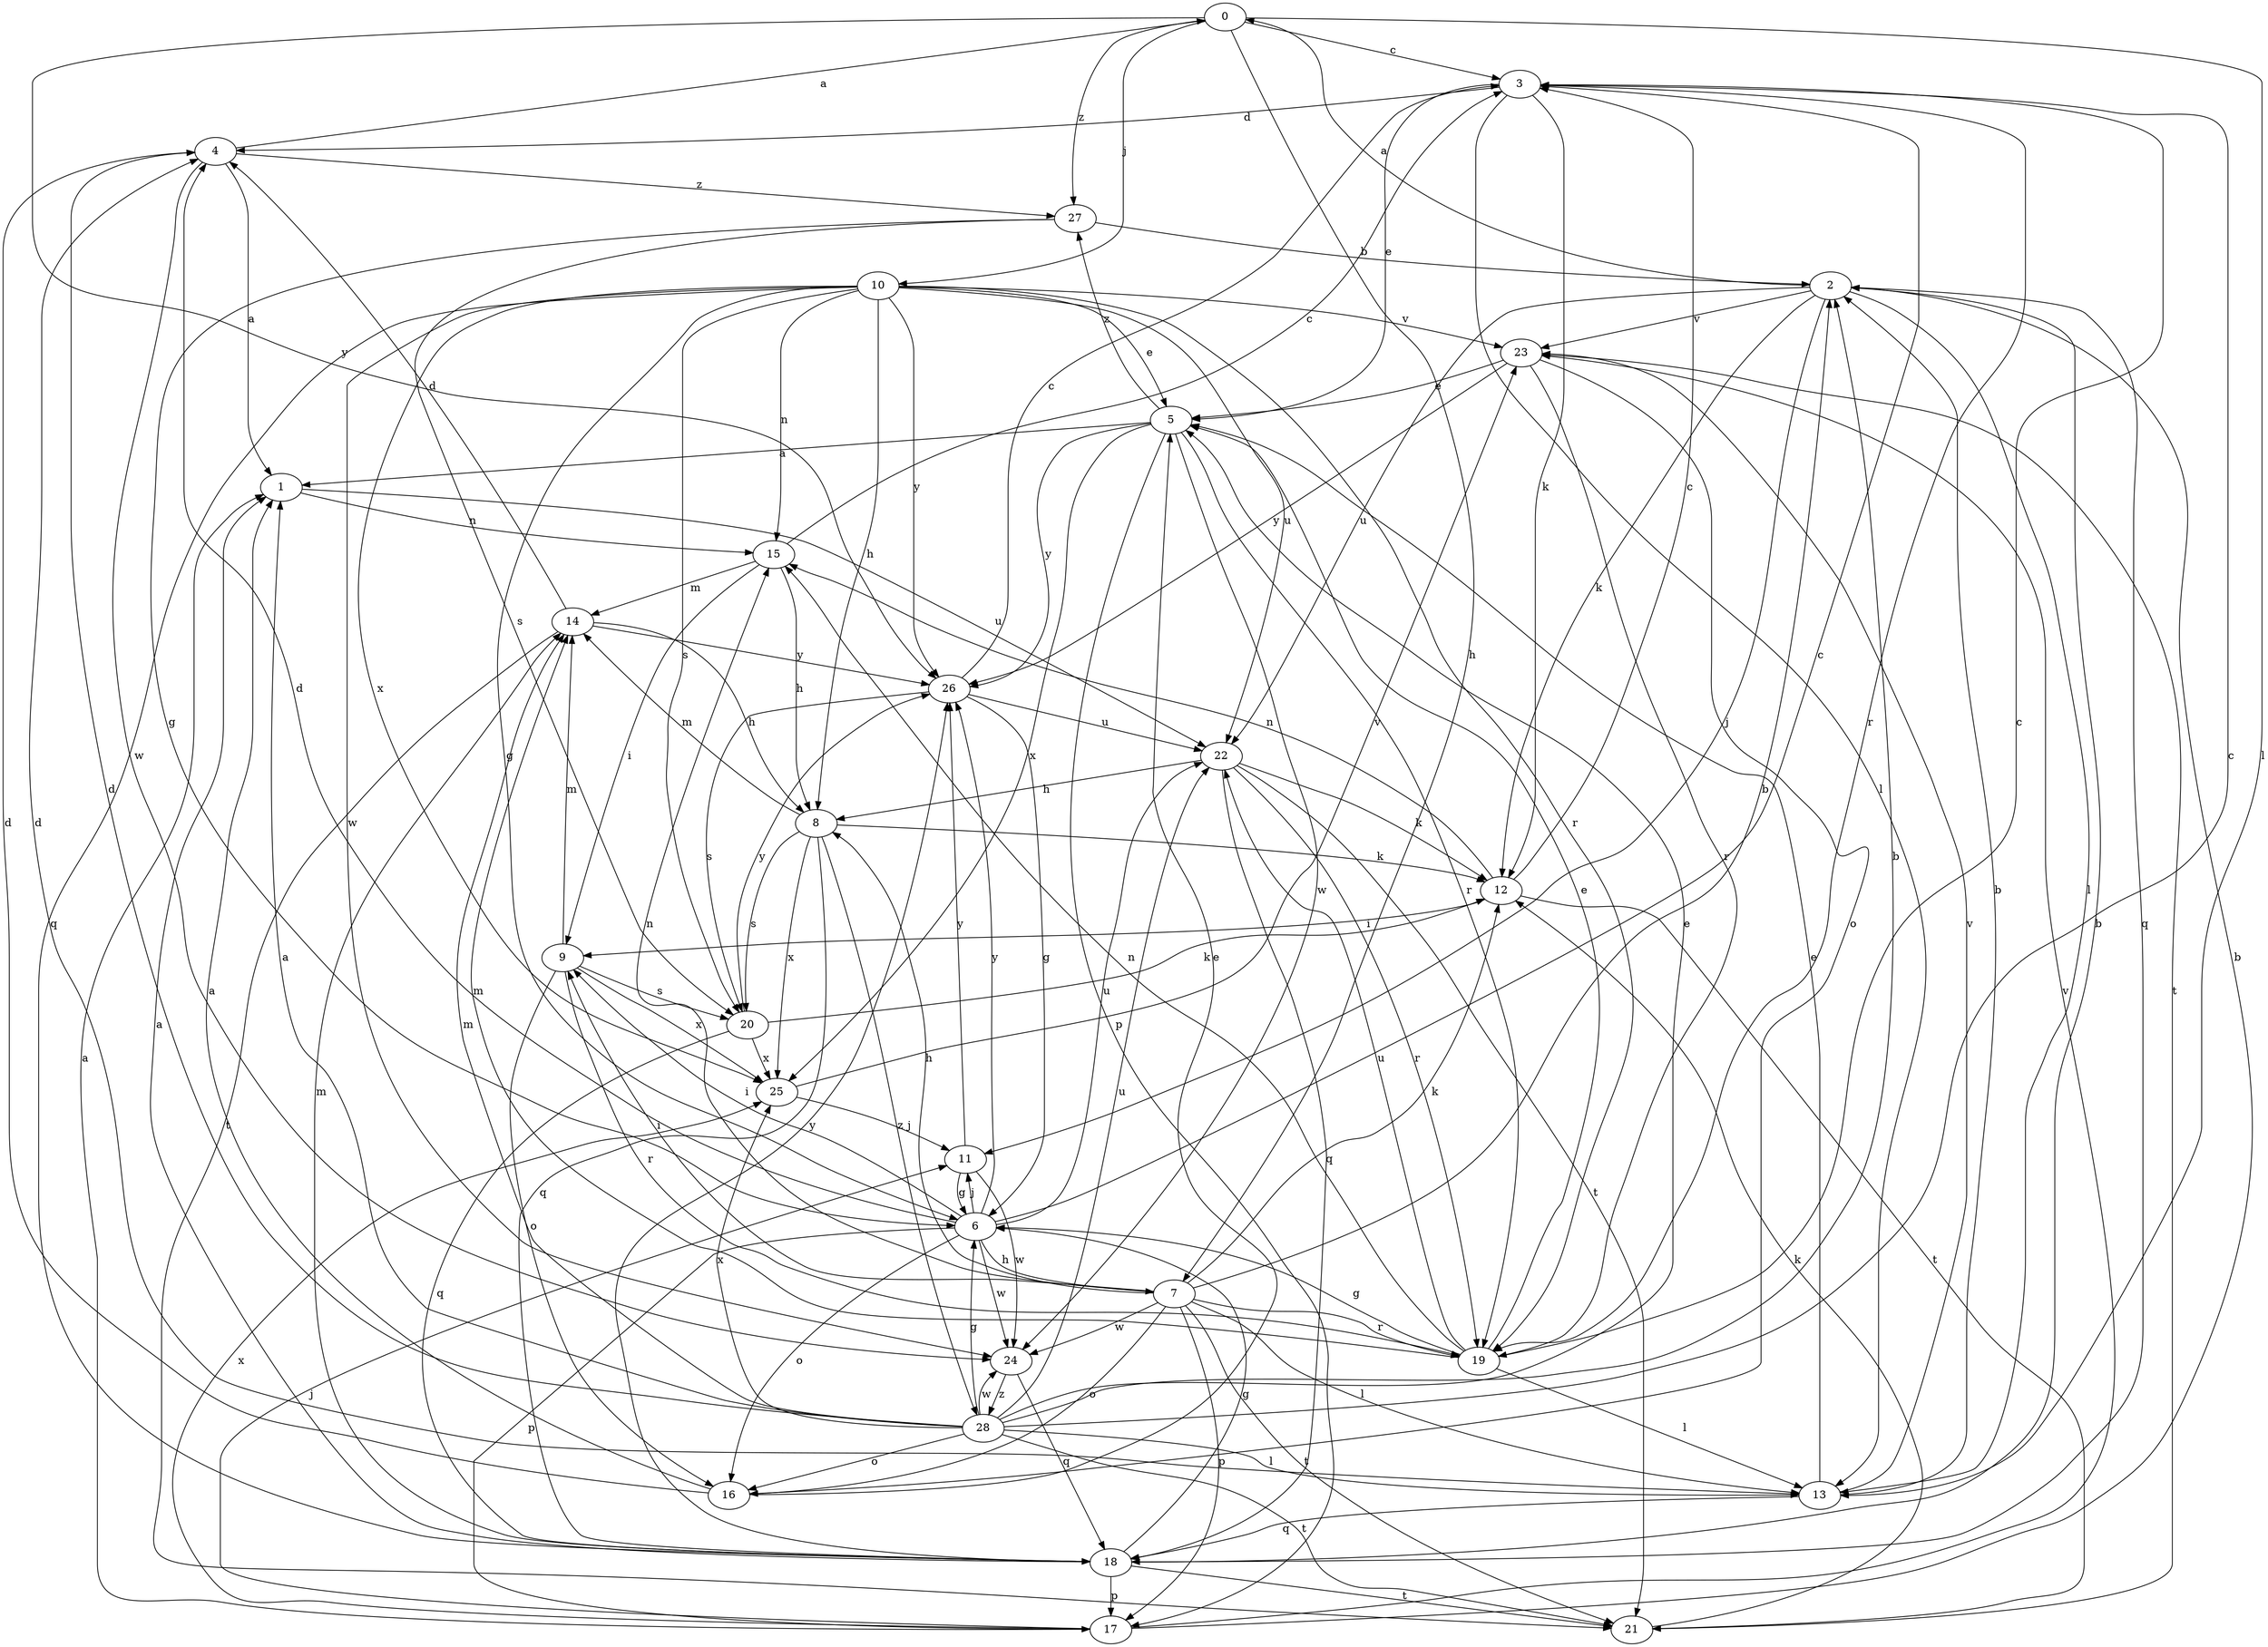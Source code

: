 strict digraph  {
0;
1;
2;
3;
4;
5;
6;
7;
8;
9;
10;
11;
12;
13;
14;
15;
16;
17;
18;
19;
20;
21;
22;
23;
24;
25;
26;
27;
28;
0 -> 3  [label=c];
0 -> 7  [label=h];
0 -> 10  [label=j];
0 -> 13  [label=l];
0 -> 26  [label=y];
0 -> 27  [label=z];
1 -> 15  [label=n];
1 -> 22  [label=u];
2 -> 0  [label=a];
2 -> 11  [label=j];
2 -> 12  [label=k];
2 -> 13  [label=l];
2 -> 18  [label=q];
2 -> 22  [label=u];
2 -> 23  [label=v];
3 -> 4  [label=d];
3 -> 5  [label=e];
3 -> 12  [label=k];
3 -> 13  [label=l];
3 -> 19  [label=r];
4 -> 0  [label=a];
4 -> 1  [label=a];
4 -> 24  [label=w];
4 -> 27  [label=z];
5 -> 1  [label=a];
5 -> 17  [label=p];
5 -> 19  [label=r];
5 -> 24  [label=w];
5 -> 25  [label=x];
5 -> 26  [label=y];
5 -> 27  [label=z];
6 -> 3  [label=c];
6 -> 4  [label=d];
6 -> 7  [label=h];
6 -> 9  [label=i];
6 -> 11  [label=j];
6 -> 16  [label=o];
6 -> 17  [label=p];
6 -> 22  [label=u];
6 -> 24  [label=w];
6 -> 26  [label=y];
7 -> 2  [label=b];
7 -> 8  [label=h];
7 -> 9  [label=i];
7 -> 12  [label=k];
7 -> 13  [label=l];
7 -> 15  [label=n];
7 -> 16  [label=o];
7 -> 17  [label=p];
7 -> 19  [label=r];
7 -> 21  [label=t];
7 -> 24  [label=w];
8 -> 12  [label=k];
8 -> 14  [label=m];
8 -> 18  [label=q];
8 -> 20  [label=s];
8 -> 25  [label=x];
8 -> 28  [label=z];
9 -> 14  [label=m];
9 -> 16  [label=o];
9 -> 19  [label=r];
9 -> 20  [label=s];
9 -> 25  [label=x];
10 -> 5  [label=e];
10 -> 6  [label=g];
10 -> 8  [label=h];
10 -> 15  [label=n];
10 -> 18  [label=q];
10 -> 19  [label=r];
10 -> 20  [label=s];
10 -> 22  [label=u];
10 -> 23  [label=v];
10 -> 24  [label=w];
10 -> 25  [label=x];
10 -> 26  [label=y];
11 -> 6  [label=g];
11 -> 24  [label=w];
11 -> 26  [label=y];
12 -> 3  [label=c];
12 -> 9  [label=i];
12 -> 15  [label=n];
12 -> 21  [label=t];
13 -> 2  [label=b];
13 -> 4  [label=d];
13 -> 5  [label=e];
13 -> 18  [label=q];
13 -> 23  [label=v];
14 -> 4  [label=d];
14 -> 8  [label=h];
14 -> 21  [label=t];
14 -> 26  [label=y];
15 -> 3  [label=c];
15 -> 8  [label=h];
15 -> 9  [label=i];
15 -> 14  [label=m];
16 -> 1  [label=a];
16 -> 4  [label=d];
16 -> 5  [label=e];
17 -> 1  [label=a];
17 -> 2  [label=b];
17 -> 11  [label=j];
17 -> 23  [label=v];
17 -> 25  [label=x];
18 -> 1  [label=a];
18 -> 2  [label=b];
18 -> 6  [label=g];
18 -> 14  [label=m];
18 -> 17  [label=p];
18 -> 21  [label=t];
18 -> 26  [label=y];
19 -> 3  [label=c];
19 -> 5  [label=e];
19 -> 6  [label=g];
19 -> 13  [label=l];
19 -> 14  [label=m];
19 -> 15  [label=n];
19 -> 22  [label=u];
20 -> 12  [label=k];
20 -> 18  [label=q];
20 -> 25  [label=x];
20 -> 26  [label=y];
21 -> 12  [label=k];
22 -> 8  [label=h];
22 -> 12  [label=k];
22 -> 18  [label=q];
22 -> 19  [label=r];
22 -> 21  [label=t];
23 -> 5  [label=e];
23 -> 16  [label=o];
23 -> 19  [label=r];
23 -> 21  [label=t];
23 -> 26  [label=y];
24 -> 18  [label=q];
24 -> 28  [label=z];
25 -> 11  [label=j];
25 -> 23  [label=v];
26 -> 3  [label=c];
26 -> 6  [label=g];
26 -> 20  [label=s];
26 -> 22  [label=u];
27 -> 2  [label=b];
27 -> 6  [label=g];
27 -> 20  [label=s];
28 -> 1  [label=a];
28 -> 2  [label=b];
28 -> 3  [label=c];
28 -> 4  [label=d];
28 -> 5  [label=e];
28 -> 6  [label=g];
28 -> 13  [label=l];
28 -> 14  [label=m];
28 -> 16  [label=o];
28 -> 21  [label=t];
28 -> 22  [label=u];
28 -> 24  [label=w];
28 -> 25  [label=x];
}

